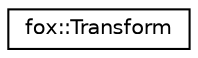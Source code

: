 digraph "Graphical Class Hierarchy"
{
 // LATEX_PDF_SIZE
  edge [fontname="Helvetica",fontsize="10",labelfontname="Helvetica",labelfontsize="10"];
  node [fontname="Helvetica",fontsize="10",shape=record];
  rankdir="LR";
  Node0 [label="fox::Transform",height=0.2,width=0.4,color="black", fillcolor="white", style="filled",URL="$structfox_1_1Transform.html",tooltip=" "];
}

